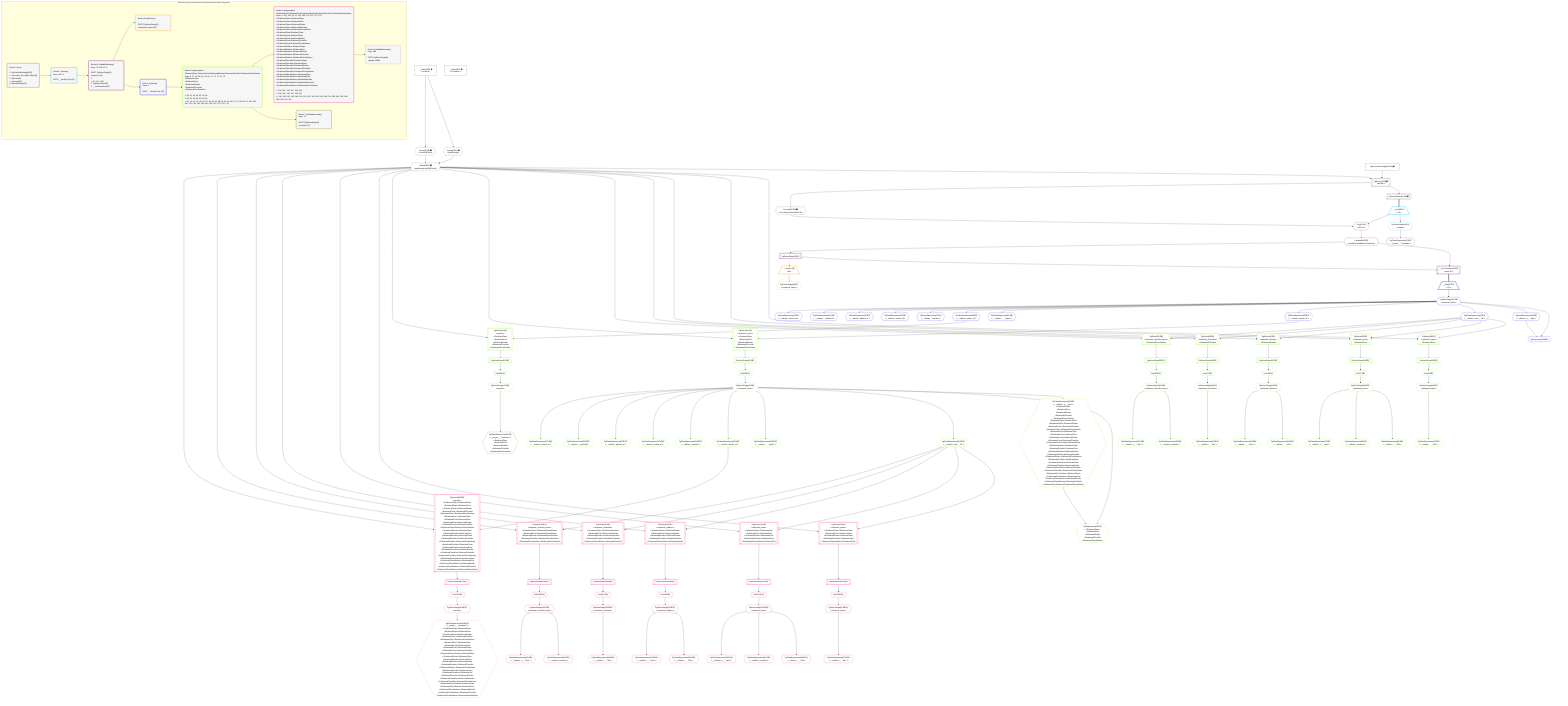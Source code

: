 %%{init: {'themeVariables': { 'fontSize': '12px'}}}%%
graph TD
    classDef path fill:#eee,stroke:#000,color:#000
    classDef plan fill:#fff,stroke-width:1px,color:#000
    classDef itemplan fill:#fff,stroke-width:2px,color:#000
    classDef unbatchedplan fill:#dff,stroke-width:1px,color:#000
    classDef sideeffectplan fill:#fcc,stroke-width:2px,color:#000
    classDef bucket fill:#f6f6f6,color:#000,stroke-width:2px,text-align:left

    subgraph "Buckets for queries/interfaces-relational/nested-more-fragments"
    Bucket0("Bucket 0 (root)<br /><br />1: PgSelectInlineApply[405]<br />ᐳ: Access[7], Access[8], Object[9]<br />2: PgSelect[6]<br />ᐳ: Access[406]<br />3: PgSelectRows[10]"):::bucket
    Bucket1("Bucket 1 (listItem)<br />Deps: 406, 9<br /><br />ROOT __Item{1}ᐸ10ᐳ[11]"):::bucket
    Bucket2("Bucket 2 (nullableBoundary)<br />Deps: 12, 406, 11, 9<br /><br />ROOT PgSelectSingle{1}ᐸpeopleᐳ[12]<br />1: <br />ᐳ: 13, 407, 408<br />2: PgSelectRows[20]<br />3: __ListTransform[19]"):::bucket
    Bucket3("Bucket 3 (subroutine)<br /><br />ROOT PgSelectSingle{3}ᐸrelational_itemsᐳ[22]"):::bucket
    Bucket4("Bucket 4 (listItem)<br />Deps: 9<br /><br />ROOT __Item{4}ᐸ19ᐳ[23]"):::bucket
    Bucket5("Bucket 5 (polymorphic)<br />RelationalTopic,RelationalPost,RelationalDivider,RelationalChecklist,RelationalChecklistItem<br />Deps: 9, 27, 55, 65, 26, 25, 64, 71, 72, 73, 74, 75<br />ᐳRelationalTopic<br />ᐳRelationalPost<br />ᐳRelationalDivider<br />ᐳRelationalChecklist<br />ᐳRelationalChecklistItem<br /><br />1: 28, 35, 40, 45, 50, 56, 66<br />2: 33, 38, 43, 48, 53, 59, 69<br />ᐳ: 32, 34, 37, 39, 42, 44, 47, 49, 52, 54, 58, 60, 61, 62, 68, 70, 76, 89, 90, 91, 104, 105, 118, 131, 132, 133, 262, 263, 269, 270, 271, 272, 273"):::bucket
    Bucket6("Bucket 6 (polymorphic)<br />RelationalTopic,RelationalPost,RelationalDivider,RelationalChecklist,RelationalChecklistItem<br />Deps: 9, 133, 263, 62, 61, 262, 269, 270, 271, 272, 273<br />ᐳRelationalTopicᐳRelationalTopic<br />ᐳRelationalTopicᐳRelationalPost<br />ᐳRelationalTopicᐳRelationalDivider<br />ᐳRelationalTopicᐳRelationalChecklist<br />ᐳRelationalTopicᐳRelationalChecklistItem<br />ᐳRelationalPostᐳRelationalTopic<br />ᐳRelationalPostᐳRelationalPost<br />ᐳRelationalPostᐳRelationalDivider<br />ᐳRelationalPostᐳRelationalChecklist<br />ᐳRelationalPostᐳRelationalChecklistItem<br />ᐳRelationalDividerᐳRelationalTopic<br />ᐳRelationalDividerᐳRelationalPost<br />ᐳRelationalDividerᐳRelationalDivider<br />ᐳRelationalDividerᐳRelationalChecklist<br />ᐳRelationalDividerᐳRelationalChecklistItem<br />ᐳRelationalChecklistᐳRelationalTopic<br />ᐳRelationalChecklistᐳRelationalPost<br />ᐳRelationalChecklistᐳRelationalDivider<br />ᐳRelationalChecklistᐳRelationalChecklist<br />ᐳRelationalChecklistᐳRelationalChecklistItem<br />ᐳRelationalChecklistItemᐳRelationalTopic<br />ᐳRelationalChecklistItemᐳRelationalPost<br />ᐳRelationalChecklistItemᐳRelationalDivider<br />ᐳRelationalChecklistItemᐳRelationalChecklist<br />ᐳRelationalChecklistItemᐳRelationalChecklistItem<br /><br />1: 134, 141, 146, 151, 156, 264<br />2: 139, 144, 149, 154, 159, 267<br />ᐳ: 138, 140, 143, 145, 148, 150, 153, 155, 158, 160, 266, 268, 274, 280, 281, 282, 288, 289, 295, 301, 302"):::bucket
    Bucket7("Bucket 7 (nullableBoundary)<br />Deps: 70<br /><br />ROOT PgSelectSingle{5}ᐸpeopleᐳ[70]"):::bucket
    Bucket8("Bucket 8 (nullableBoundary)<br />Deps: 268<br /><br />ROOT PgSelectSingle{6}ᐸpeopleᐳ[268]"):::bucket
    end
    Bucket0 --> Bucket1
    Bucket1 --> Bucket2
    Bucket2 --> Bucket3 & Bucket4
    Bucket4 --> Bucket5
    Bucket5 --> Bucket6 & Bucket7
    Bucket6 --> Bucket8

    %% plan dependencies
    PgSelect6[["PgSelect[6∈0] ➊<br />ᐸpeopleᐳ"]]:::plan
    Object9{{"Object[9∈0] ➊<br />ᐸ{pgSettings,withPgClient}ᐳ"}}:::plan
    PgSelectInlineApply405["PgSelectInlineApply[405∈0] ➊"]:::plan
    Object9 & PgSelectInlineApply405 --> PgSelect6
    Access7{{"Access[7∈0] ➊<br />ᐸ2.pgSettingsᐳ"}}:::plan
    Access8{{"Access[8∈0] ➊<br />ᐸ2.withPgClientᐳ"}}:::plan
    Access7 & Access8 --> Object9
    __Value2["__Value[2∈0] ➊<br />ᐸcontextᐳ"]:::plan
    __Value2 --> Access7
    __Value2 --> Access8
    PgSelectRows10[["PgSelectRows[10∈0] ➊"]]:::plan
    PgSelect6 --> PgSelectRows10
    Access406{{"Access[406∈0] ➊<br />ᐸ6.m.subqueryDetailsFor15ᐳ"}}:::plan
    PgSelect6 --> Access406
    __Value4["__Value[4∈0] ➊<br />ᐸrootValueᐳ"]:::plan
    __Item11[/"__Item[11∈1]<br />ᐸ10ᐳ"\]:::itemplan
    PgSelectRows10 ==> __Item11
    PgSelectSingle12{{"PgSelectSingle[12∈1]<br />ᐸpeopleᐳ"}}:::plan
    __Item11 --> PgSelectSingle12
    __ListTransform19[["__ListTransform[19∈2]<br />ᐸeach:15ᐳ"]]:::plan
    PgSelectRows20[["PgSelectRows[20∈2]"]]:::plan
    Lambda408{{"Lambda[408∈2]<br />ᐸpgInlineViaSubqueryTransformᐳ"}}:::plan
    PgSelectRows20 & Lambda408 --> __ListTransform19
    List407{{"List[407∈2]<br />ᐸ406,11ᐳ"}}:::plan
    Access406 & __Item11 --> List407
    PgClassExpression13{{"PgClassExpression[13∈2]<br />ᐸ__people__.”username”ᐳ"}}:::plan
    PgSelectSingle12 --> PgClassExpression13
    Lambda408 --> PgSelectRows20
    List407 --> Lambda408
    __Item21[/"__Item[21∈3]<br />ᐸ20ᐳ"\]:::itemplan
    PgSelectRows20 -.-> __Item21
    PgSelectSingle22{{"PgSelectSingle[22∈3]<br />ᐸrelational_itemsᐳ"}}:::plan
    __Item21 --> PgSelectSingle22
    PgPolymorphic26{{"PgPolymorphic[26∈4]"}}:::plan
    PgSelectSingle24{{"PgSelectSingle[24∈4]<br />ᐸrelational_itemsᐳ"}}:::plan
    PgClassExpression25{{"PgClassExpression[25∈4]<br />ᐸ__relation...s__.”type”ᐳ"}}:::plan
    PgSelectSingle24 & PgClassExpression25 --> PgPolymorphic26
    __Item23[/"__Item[23∈4]<br />ᐸ19ᐳ"\]:::itemplan
    __ListTransform19 ==> __Item23
    __Item23 --> PgSelectSingle24
    PgSelectSingle24 --> PgClassExpression25
    PgClassExpression27{{"PgClassExpression[27∈4]<br />ᐸ__relation...ems__.”id”ᐳ"}}:::plan
    PgSelectSingle24 --> PgClassExpression27
    PgClassExpression55{{"PgClassExpression[55∈4]<br />ᐸ__relation...parent_id”ᐳ"}}:::plan
    PgSelectSingle24 --> PgClassExpression55
    PgClassExpression64{{"PgClassExpression[64∈4]<br />ᐸ__relation...__.”type2”ᐳ"}}:::plan
    PgSelectSingle24 --> PgClassExpression64
    PgClassExpression65{{"PgClassExpression[65∈4]<br />ᐸ__relation...author_id”ᐳ"}}:::plan
    PgSelectSingle24 --> PgClassExpression65
    PgClassExpression71{{"PgClassExpression[71∈4]<br />ᐸ__relation...”position”ᐳ"}}:::plan
    PgSelectSingle24 --> PgClassExpression71
    PgClassExpression72{{"PgClassExpression[72∈4]<br />ᐸ__relation...reated_at”ᐳ"}}:::plan
    PgSelectSingle24 --> PgClassExpression72
    PgClassExpression73{{"PgClassExpression[73∈4]<br />ᐸ__relation...pdated_at”ᐳ"}}:::plan
    PgSelectSingle24 --> PgClassExpression73
    PgClassExpression74{{"PgClassExpression[74∈4]<br />ᐸ__relation..._archived”ᐳ"}}:::plan
    PgSelectSingle24 --> PgClassExpression74
    PgClassExpression75{{"PgClassExpression[75∈4]<br />ᐸ__relation...chived_at”ᐳ"}}:::plan
    PgSelectSingle24 --> PgClassExpression75
    PgSelect28[["PgSelect[28∈5]<br />ᐸrelational_topicsᐳ<br />ᐳRelationalTopic"]]:::plan
    Object9 & PgClassExpression27 --> PgSelect28
    PgSelect35[["PgSelect[35∈5]<br />ᐸrelational_postsᐳ<br />ᐳRelationalPost"]]:::plan
    Object9 & PgClassExpression27 --> PgSelect35
    PgSelect40[["PgSelect[40∈5]<br />ᐸrelational_dividersᐳ<br />ᐳRelationalDivider"]]:::plan
    Object9 & PgClassExpression27 --> PgSelect40
    PgSelect45[["PgSelect[45∈5]<br />ᐸrelational_checklistsᐳ<br />ᐳRelationalChecklist"]]:::plan
    Object9 & PgClassExpression27 --> PgSelect45
    PgSelect50[["PgSelect[50∈5]<br />ᐸrelational_checklist_itemsᐳ<br />ᐳRelationalChecklistItem"]]:::plan
    Object9 & PgClassExpression27 --> PgSelect50
    PgSelect56[["PgSelect[56∈5]<br />ᐸrelational_itemsᐳ<br />ᐳRelationalTopic<br />ᐳRelationalPost<br />ᐳRelationalDivider<br />ᐳRelationalChecklist<br />ᐳRelationalChecklistItem"]]:::plan
    Object9 & PgClassExpression55 --> PgSelect56
    PgPolymorphic62{{"PgPolymorphic[62∈5]<br />ᐳRelationalTopic<br />ᐳRelationalPost<br />ᐳRelationalDivider<br />ᐳRelationalChecklist<br />ᐳRelationalChecklistItem"}}:::plan
    PgSelectSingle60{{"PgSelectSingle[60∈5]^<br />ᐸrelational_itemsᐳ"}}:::plan
    PgClassExpression61{{"PgClassExpression[61∈5]<br />ᐸ__relation...s__.”type”ᐳ<br />ᐳRelationalTopic<br />ᐳRelationalPost<br />ᐳRelationalDivider<br />ᐳRelationalChecklist<br />ᐳRelationalChecklistItem<br />ᐳRelationalTopicᐳRelationalPost<br />ᐳRelationalTopicᐳRelationalDivider<br />ᐳRelationalTopicᐳRelationalChecklist<br />ᐳRelationalTopicᐳRelationalChecklistItem<br />ᐳRelationalPostᐳRelationalTopic<br />ᐳRelationalPostᐳRelationalPost<br />ᐳRelationalPostᐳRelationalDivider<br />ᐳRelationalPostᐳRelationalChecklist<br />ᐳRelationalPostᐳRelationalChecklistItem<br />ᐳRelationalDividerᐳRelationalTopic<br />ᐳRelationalDividerᐳRelationalPost<br />ᐳRelationalDividerᐳRelationalDivider<br />ᐳRelationalDividerᐳRelationalChecklist<br />ᐳRelationalDividerᐳRelationalChecklistItem<br />ᐳRelationalChecklistᐳRelationalTopic<br />ᐳRelationalChecklistᐳRelationalPost<br />ᐳRelationalChecklistᐳRelationalDivider<br />ᐳRelationalChecklistᐳRelationalChecklist<br />ᐳRelationalChecklistᐳRelationalChecklistItem<br />ᐳRelationalChecklistItemᐳRelationalTopic<br />ᐳRelationalChecklistItemᐳRelationalPost<br />ᐳRelationalChecklistItemᐳRelationalDivider<br />ᐳRelationalChecklistItemᐳRelationalChecklist<br />ᐳRelationalChecklistItemᐳRelationalChecklistItem"}}:::plan
    PgSelectSingle60 & PgClassExpression61 --> PgPolymorphic62
    PgSelect66[["PgSelect[66∈5]<br />ᐸpeopleᐳ<br />ᐳRelationalTopic<br />ᐳRelationalPost<br />ᐳRelationalDivider<br />ᐳRelationalChecklist<br />ᐳRelationalChecklistItem"]]:::plan
    Object9 & PgClassExpression65 --> PgSelect66
    First32{{"First[32∈5]^"}}:::plan
    PgSelectRows33[["PgSelectRows[33∈5]^"]]:::plan
    PgSelectRows33 --> First32
    PgSelect28 --> PgSelectRows33
    PgSelectSingle34{{"PgSelectSingle[34∈5]^<br />ᐸrelational_topicsᐳ"}}:::plan
    First32 --> PgSelectSingle34
    First37{{"First[37∈5]^"}}:::plan
    PgSelectRows38[["PgSelectRows[38∈5]^"]]:::plan
    PgSelectRows38 --> First37
    PgSelect35 --> PgSelectRows38
    PgSelectSingle39{{"PgSelectSingle[39∈5]^<br />ᐸrelational_postsᐳ"}}:::plan
    First37 --> PgSelectSingle39
    First42{{"First[42∈5]^"}}:::plan
    PgSelectRows43[["PgSelectRows[43∈5]^"]]:::plan
    PgSelectRows43 --> First42
    PgSelect40 --> PgSelectRows43
    PgSelectSingle44{{"PgSelectSingle[44∈5]^<br />ᐸrelational_dividersᐳ"}}:::plan
    First42 --> PgSelectSingle44
    First47{{"First[47∈5]^"}}:::plan
    PgSelectRows48[["PgSelectRows[48∈5]^"]]:::plan
    PgSelectRows48 --> First47
    PgSelect45 --> PgSelectRows48
    PgSelectSingle49{{"PgSelectSingle[49∈5]^<br />ᐸrelational_checklistsᐳ"}}:::plan
    First47 --> PgSelectSingle49
    First52{{"First[52∈5]^"}}:::plan
    PgSelectRows53[["PgSelectRows[53∈5]^"]]:::plan
    PgSelectRows53 --> First52
    PgSelect50 --> PgSelectRows53
    PgSelectSingle54{{"PgSelectSingle[54∈5]^<br />ᐸrelational_checklist_itemsᐳ"}}:::plan
    First52 --> PgSelectSingle54
    First58{{"First[58∈5]^"}}:::plan
    PgSelectRows59[["PgSelectRows[59∈5]^"]]:::plan
    PgSelectRows59 --> First58
    PgSelect56 --> PgSelectRows59
    First58 --> PgSelectSingle60
    PgSelectSingle60 --> PgClassExpression61
    First68{{"First[68∈5]^"}}:::plan
    PgSelectRows69[["PgSelectRows[69∈5]^"]]:::plan
    PgSelectRows69 --> First68
    PgSelect66 --> PgSelectRows69
    PgSelectSingle70{{"PgSelectSingle[70∈5]^<br />ᐸpeopleᐳ"}}:::plan
    First68 --> PgSelectSingle70
    PgClassExpression76{{"PgClassExpression[76∈5]^<br />ᐸ__relation...__.”title”ᐳ"}}:::plan
    PgSelectSingle34 --> PgClassExpression76
    PgClassExpression89{{"PgClassExpression[89∈5]^<br />ᐸ__relation...__.”title”ᐳ"}}:::plan
    PgSelectSingle39 --> PgClassExpression89
    PgClassExpression90{{"PgClassExpression[90∈5]^<br />ᐸ__relation...scription”ᐳ"}}:::plan
    PgSelectSingle39 --> PgClassExpression90
    PgClassExpression91{{"PgClassExpression[91∈5]^<br />ᐸ__relation...s__.”note”ᐳ"}}:::plan
    PgSelectSingle39 --> PgClassExpression91
    PgClassExpression104{{"PgClassExpression[104∈5]^<br />ᐸ__relation...__.”title”ᐳ"}}:::plan
    PgSelectSingle44 --> PgClassExpression104
    PgClassExpression105{{"PgClassExpression[105∈5]^<br />ᐸ__relation...__.”color”ᐳ"}}:::plan
    PgSelectSingle44 --> PgClassExpression105
    PgClassExpression118{{"PgClassExpression[118∈5]^<br />ᐸ__relation...__.”title”ᐳ"}}:::plan
    PgSelectSingle49 --> PgClassExpression118
    PgClassExpression131{{"PgClassExpression[131∈5]^<br />ᐸ__relation...scription”ᐳ"}}:::plan
    PgSelectSingle54 --> PgClassExpression131
    PgClassExpression132{{"PgClassExpression[132∈5]^<br />ᐸ__relation...s__.”note”ᐳ"}}:::plan
    PgSelectSingle54 --> PgClassExpression132
    PgClassExpression133{{"PgClassExpression[133∈5]^<br />ᐸ__relation...ems__.”id”ᐳ"}}:::plan
    PgSelectSingle60 --> PgClassExpression133
    PgClassExpression262{{"PgClassExpression[262∈5]^<br />ᐸ__relation...__.”type2”ᐳ"}}:::plan
    PgSelectSingle60 --> PgClassExpression262
    PgClassExpression263{{"PgClassExpression[263∈5]^<br />ᐸ__relation...author_id”ᐳ"}}:::plan
    PgSelectSingle60 --> PgClassExpression263
    PgClassExpression269{{"PgClassExpression[269∈5]^<br />ᐸ__relation...”position”ᐳ"}}:::plan
    PgSelectSingle60 --> PgClassExpression269
    PgClassExpression270{{"PgClassExpression[270∈5]^<br />ᐸ__relation...reated_at”ᐳ"}}:::plan
    PgSelectSingle60 --> PgClassExpression270
    PgClassExpression271{{"PgClassExpression[271∈5]^<br />ᐸ__relation...pdated_at”ᐳ"}}:::plan
    PgSelectSingle60 --> PgClassExpression271
    PgClassExpression272{{"PgClassExpression[272∈5]^<br />ᐸ__relation..._archived”ᐳ"}}:::plan
    PgSelectSingle60 --> PgClassExpression272
    PgClassExpression273{{"PgClassExpression[273∈5]^<br />ᐸ__relation...chived_at”ᐳ"}}:::plan
    PgSelectSingle60 --> PgClassExpression273
    PgSelect134[["PgSelect[134∈6]<br />ᐸrelational_topicsᐳ<br />ᐳRelationalTopicᐳRelationalTopic<br />ᐳRelationalPostᐳRelationalTopic<br />ᐳRelationalDividerᐳRelationalTopic<br />ᐳRelationalChecklistᐳRelationalTopic<br />ᐳRelationalChecklistItemᐳRelationalTopic"]]:::plan
    Object9 & PgClassExpression133 --> PgSelect134
    PgSelect141[["PgSelect[141∈6]<br />ᐸrelational_postsᐳ<br />ᐳRelationalTopicᐳRelationalPost<br />ᐳRelationalPostᐳRelationalPost<br />ᐳRelationalDividerᐳRelationalPost<br />ᐳRelationalChecklistᐳRelationalPost<br />ᐳRelationalChecklistItemᐳRelationalPost"]]:::plan
    Object9 & PgClassExpression133 --> PgSelect141
    PgSelect146[["PgSelect[146∈6]<br />ᐸrelational_dividersᐳ<br />ᐳRelationalTopicᐳRelationalDivider<br />ᐳRelationalPostᐳRelationalDivider<br />ᐳRelationalDividerᐳRelationalDivider<br />ᐳRelationalChecklistᐳRelationalDivider<br />ᐳRelationalChecklistItemᐳRelationalDivider"]]:::plan
    Object9 & PgClassExpression133 --> PgSelect146
    PgSelect151[["PgSelect[151∈6]<br />ᐸrelational_checklistsᐳ<br />ᐳRelationalTopicᐳRelationalChecklist<br />ᐳRelationalPostᐳRelationalChecklist<br />ᐳRelationalDividerᐳRelationalChecklist<br />ᐳRelationalChecklistᐳRelationalChecklist<br />ᐳRelationalChecklistItemᐳRelationalChecklist"]]:::plan
    Object9 & PgClassExpression133 --> PgSelect151
    PgSelect156[["PgSelect[156∈6]<br />ᐸrelational_checklist_itemsᐳ<br />ᐳRelationalTopicᐳRelationalChecklistItem<br />ᐳRelationalPostᐳRelationalChecklistItem<br />ᐳRelationalDividerᐳRelationalChecklistItem<br />ᐳRelationalChecklistᐳRelationalChecklistItem<br />ᐳRelationalChecklistItemᐳRelationalChecklistItem"]]:::plan
    Object9 & PgClassExpression133 --> PgSelect156
    PgSelect264[["PgSelect[264∈6]<br />ᐸpeopleᐳ<br />ᐳRelationalTopicᐳRelationalTopic<br />ᐳRelationalTopicᐳRelationalPost<br />ᐳRelationalTopicᐳRelationalDivider<br />ᐳRelationalTopicᐳRelationalChecklist<br />ᐳRelationalTopicᐳRelationalChecklistItem<br />ᐳRelationalPostᐳRelationalTopic<br />ᐳRelationalPostᐳRelationalPost<br />ᐳRelationalPostᐳRelationalDivider<br />ᐳRelationalPostᐳRelationalChecklist<br />ᐳRelationalPostᐳRelationalChecklistItem<br />ᐳRelationalDividerᐳRelationalTopic<br />ᐳRelationalDividerᐳRelationalPost<br />ᐳRelationalDividerᐳRelationalDivider<br />ᐳRelationalDividerᐳRelationalChecklist<br />ᐳRelationalDividerᐳRelationalChecklistItem<br />ᐳRelationalChecklistᐳRelationalTopic<br />ᐳRelationalChecklistᐳRelationalPost<br />ᐳRelationalChecklistᐳRelationalDivider<br />ᐳRelationalChecklistᐳRelationalChecklist<br />ᐳRelationalChecklistᐳRelationalChecklistItem<br />ᐳRelationalChecklistItemᐳRelationalTopic<br />ᐳRelationalChecklistItemᐳRelationalPost<br />ᐳRelationalChecklistItemᐳRelationalDivider<br />ᐳRelationalChecklistItemᐳRelationalChecklist<br />ᐳRelationalChecklistItemᐳRelationalChecklistItem"]]:::plan
    Object9 & PgClassExpression263 --> PgSelect264
    First138{{"First[138∈6]^"}}:::plan
    PgSelectRows139[["PgSelectRows[139∈6]^"]]:::plan
    PgSelectRows139 --> First138
    PgSelect134 --> PgSelectRows139
    PgSelectSingle140{{"PgSelectSingle[140∈6]^<br />ᐸrelational_topicsᐳ"}}:::plan
    First138 --> PgSelectSingle140
    First143{{"First[143∈6]^"}}:::plan
    PgSelectRows144[["PgSelectRows[144∈6]^"]]:::plan
    PgSelectRows144 --> First143
    PgSelect141 --> PgSelectRows144
    PgSelectSingle145{{"PgSelectSingle[145∈6]^<br />ᐸrelational_postsᐳ"}}:::plan
    First143 --> PgSelectSingle145
    First148{{"First[148∈6]^"}}:::plan
    PgSelectRows149[["PgSelectRows[149∈6]^"]]:::plan
    PgSelectRows149 --> First148
    PgSelect146 --> PgSelectRows149
    PgSelectSingle150{{"PgSelectSingle[150∈6]^<br />ᐸrelational_dividersᐳ"}}:::plan
    First148 --> PgSelectSingle150
    First153{{"First[153∈6]^"}}:::plan
    PgSelectRows154[["PgSelectRows[154∈6]^"]]:::plan
    PgSelectRows154 --> First153
    PgSelect151 --> PgSelectRows154
    PgSelectSingle155{{"PgSelectSingle[155∈6]^<br />ᐸrelational_checklistsᐳ"}}:::plan
    First153 --> PgSelectSingle155
    First158{{"First[158∈6]^"}}:::plan
    PgSelectRows159[["PgSelectRows[159∈6]^"]]:::plan
    PgSelectRows159 --> First158
    PgSelect156 --> PgSelectRows159
    PgSelectSingle160{{"PgSelectSingle[160∈6]^<br />ᐸrelational_checklist_itemsᐳ"}}:::plan
    First158 --> PgSelectSingle160
    First266{{"First[266∈6]^"}}:::plan
    PgSelectRows267[["PgSelectRows[267∈6]^"]]:::plan
    PgSelectRows267 --> First266
    PgSelect264 --> PgSelectRows267
    PgSelectSingle268{{"PgSelectSingle[268∈6]^<br />ᐸpeopleᐳ"}}:::plan
    First266 --> PgSelectSingle268
    PgClassExpression274{{"PgClassExpression[274∈6]^<br />ᐸ__relation...__.”title”ᐳ"}}:::plan
    PgSelectSingle140 --> PgClassExpression274
    PgClassExpression280{{"PgClassExpression[280∈6]^<br />ᐸ__relation...__.”title”ᐳ"}}:::plan
    PgSelectSingle145 --> PgClassExpression280
    PgClassExpression281{{"PgClassExpression[281∈6]^<br />ᐸ__relation...scription”ᐳ"}}:::plan
    PgSelectSingle145 --> PgClassExpression281
    PgClassExpression282{{"PgClassExpression[282∈6]^<br />ᐸ__relation...s__.”note”ᐳ"}}:::plan
    PgSelectSingle145 --> PgClassExpression282
    PgClassExpression288{{"PgClassExpression[288∈6]^<br />ᐸ__relation...__.”title”ᐳ"}}:::plan
    PgSelectSingle150 --> PgClassExpression288
    PgClassExpression289{{"PgClassExpression[289∈6]^<br />ᐸ__relation...__.”color”ᐳ"}}:::plan
    PgSelectSingle150 --> PgClassExpression289
    PgClassExpression295{{"PgClassExpression[295∈6]^<br />ᐸ__relation...__.”title”ᐳ"}}:::plan
    PgSelectSingle155 --> PgClassExpression295
    PgClassExpression301{{"PgClassExpression[301∈6]^<br />ᐸ__relation...scription”ᐳ"}}:::plan
    PgSelectSingle160 --> PgClassExpression301
    PgClassExpression302{{"PgClassExpression[302∈6]^<br />ᐸ__relation...s__.”note”ᐳ"}}:::plan
    PgSelectSingle160 --> PgClassExpression302
    PgClassExpression404{{"PgClassExpression[404∈8]<br />ᐸ__people__.”username”ᐳ<br />ᐳRelationalTopicᐳRelationalTopic<br />ᐳRelationalTopicᐳRelationalPost<br />ᐳRelationalTopicᐳRelationalDivider<br />ᐳRelationalTopicᐳRelationalChecklist<br />ᐳRelationalTopicᐳRelationalChecklistItem<br />ᐳRelationalPostᐳRelationalTopic<br />ᐳRelationalPostᐳRelationalPost<br />ᐳRelationalPostᐳRelationalDivider<br />ᐳRelationalPostᐳRelationalChecklist<br />ᐳRelationalPostᐳRelationalChecklistItem<br />ᐳRelationalDividerᐳRelationalTopic<br />ᐳRelationalDividerᐳRelationalPost<br />ᐳRelationalDividerᐳRelationalDivider<br />ᐳRelationalDividerᐳRelationalChecklist<br />ᐳRelationalDividerᐳRelationalChecklistItem<br />ᐳRelationalChecklistᐳRelationalTopic<br />ᐳRelationalChecklistᐳRelationalPost<br />ᐳRelationalChecklistᐳRelationalDivider<br />ᐳRelationalChecklistᐳRelationalChecklist<br />ᐳRelationalChecklistᐳRelationalChecklistItem<br />ᐳRelationalChecklistItemᐳRelationalTopic<br />ᐳRelationalChecklistItemᐳRelationalPost<br />ᐳRelationalChecklistItemᐳRelationalDivider<br />ᐳRelationalChecklistItemᐳRelationalChecklist<br />ᐳRelationalChecklistItemᐳRelationalChecklistItem"}}:::plan
    PgSelectSingle268 --> PgClassExpression404
    PgClassExpression303{{"PgClassExpression[303∈7]<br />ᐸ__people__.”username”ᐳ<br />ᐳRelationalTopic<br />ᐳRelationalPost<br />ᐳRelationalDivider<br />ᐳRelationalChecklist<br />ᐳRelationalChecklistItem"}}:::plan
    PgSelectSingle70 --> PgClassExpression303

    %% define steps
    classDef bucket0 stroke:#696969
    class Bucket0,__Value2,__Value4,PgSelect6,Access7,Access8,Object9,PgSelectRows10,PgSelectInlineApply405,Access406 bucket0
    classDef bucket1 stroke:#00bfff
    class Bucket1,__Item11,PgSelectSingle12 bucket1
    classDef bucket2 stroke:#7f007f
    class Bucket2,PgClassExpression13,__ListTransform19,PgSelectRows20,List407,Lambda408 bucket2
    classDef bucket3 stroke:#ffa500
    class Bucket3,__Item21,PgSelectSingle22 bucket3
    classDef bucket4 stroke:#0000ff
    class Bucket4,__Item23,PgSelectSingle24,PgClassExpression25,PgPolymorphic26,PgClassExpression27,PgClassExpression55,PgClassExpression64,PgClassExpression65,PgClassExpression71,PgClassExpression72,PgClassExpression73,PgClassExpression74,PgClassExpression75 bucket4
    classDef bucket5 stroke:#7fff00
    class Bucket5,PgSelect28,First32,PgSelectRows33,PgSelectSingle34,PgSelect35,First37,PgSelectRows38,PgSelectSingle39,PgSelect40,First42,PgSelectRows43,PgSelectSingle44,PgSelect45,First47,PgSelectRows48,PgSelectSingle49,PgSelect50,First52,PgSelectRows53,PgSelectSingle54,PgSelect56,First58,PgSelectRows59,PgSelectSingle60,PgClassExpression61,PgPolymorphic62,PgSelect66,First68,PgSelectRows69,PgSelectSingle70,PgClassExpression76,PgClassExpression89,PgClassExpression90,PgClassExpression91,PgClassExpression104,PgClassExpression105,PgClassExpression118,PgClassExpression131,PgClassExpression132,PgClassExpression133,PgClassExpression262,PgClassExpression263,PgClassExpression269,PgClassExpression270,PgClassExpression271,PgClassExpression272,PgClassExpression273 bucket5
    classDef bucket6 stroke:#ff1493
    class Bucket6,PgSelect134,First138,PgSelectRows139,PgSelectSingle140,PgSelect141,First143,PgSelectRows144,PgSelectSingle145,PgSelect146,First148,PgSelectRows149,PgSelectSingle150,PgSelect151,First153,PgSelectRows154,PgSelectSingle155,PgSelect156,First158,PgSelectRows159,PgSelectSingle160,PgSelect264,First266,PgSelectRows267,PgSelectSingle268,PgClassExpression274,PgClassExpression280,PgClassExpression281,PgClassExpression282,PgClassExpression288,PgClassExpression289,PgClassExpression295,PgClassExpression301,PgClassExpression302 bucket6
    classDef bucket7 stroke:#808000
    class Bucket7,PgClassExpression303 bucket7
    classDef bucket8 stroke:#dda0dd
    class Bucket8,PgClassExpression404 bucket8